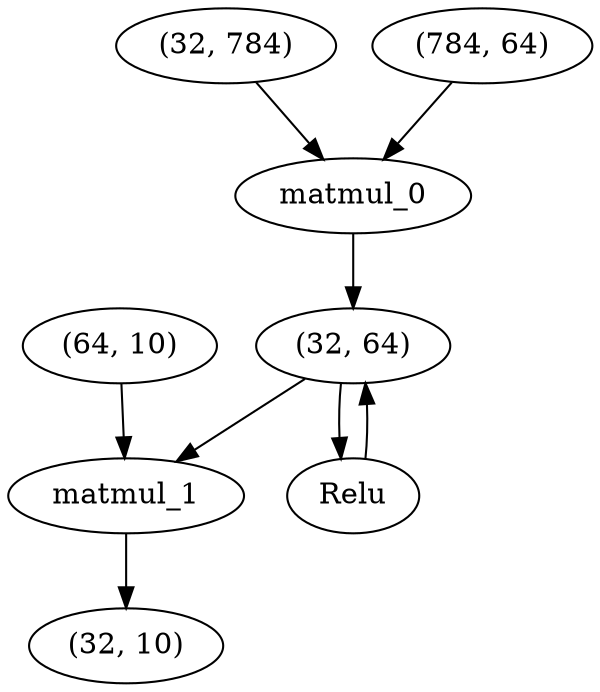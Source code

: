 strict digraph  {
matmul_0;
Relu;
matmul_1;
"(32, 784)";
"(784, 64)";
"(32, 64)";
"(64, 10)";
"(32, 10)";
matmul_0 -> "(32, 64)";
Relu -> "(32, 64)";
matmul_1 -> "(32, 10)";
"(32, 784)" -> matmul_0;
"(784, 64)" -> matmul_0;
"(32, 64)" -> Relu;
"(32, 64)" -> matmul_1;
"(64, 10)" -> matmul_1;
}
